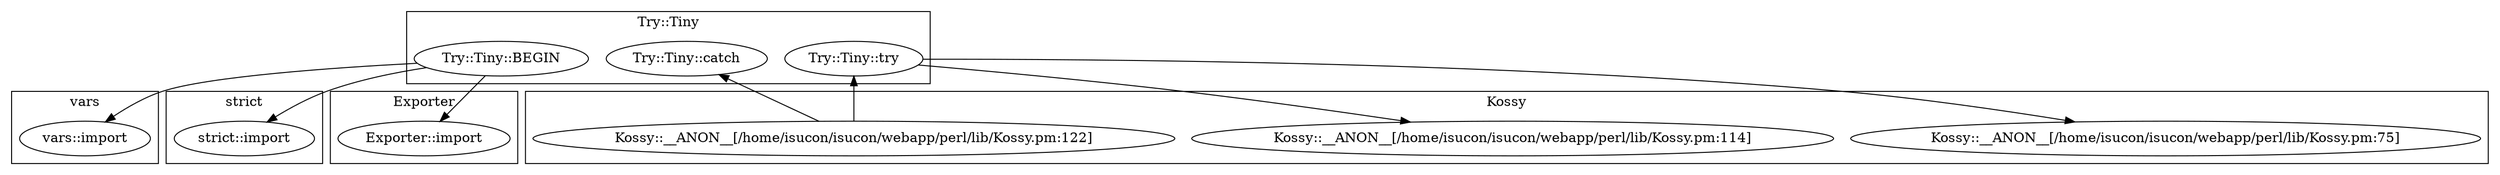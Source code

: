 digraph {
graph [overlap=false]
subgraph cluster_vars {
	label="vars";
	"vars::import";
}
subgraph cluster_strict {
	label="strict";
	"strict::import";
}
subgraph cluster_Exporter {
	label="Exporter";
	"Exporter::import";
}
subgraph cluster_Try_Tiny {
	label="Try::Tiny";
	"Try::Tiny::BEGIN";
	"Try::Tiny::catch";
	"Try::Tiny::try";
}
subgraph cluster_Kossy {
	label="Kossy";
	"Kossy::__ANON__[/home/isucon/isucon/webapp/perl/lib/Kossy.pm:122]";
	"Kossy::__ANON__[/home/isucon/isucon/webapp/perl/lib/Kossy.pm:114]";
	"Kossy::__ANON__[/home/isucon/isucon/webapp/perl/lib/Kossy.pm:75]";
}
"Kossy::__ANON__[/home/isucon/isucon/webapp/perl/lib/Kossy.pm:122]" -> "Try::Tiny::catch";
"Try::Tiny::try" -> "Kossy::__ANON__[/home/isucon/isucon/webapp/perl/lib/Kossy.pm:114]";
"Kossy::__ANON__[/home/isucon/isucon/webapp/perl/lib/Kossy.pm:122]" -> "Try::Tiny::try";
"Try::Tiny::try" -> "Kossy::__ANON__[/home/isucon/isucon/webapp/perl/lib/Kossy.pm:75]";
"Try::Tiny::BEGIN" -> "vars::import";
"Try::Tiny::BEGIN" -> "Exporter::import";
"Try::Tiny::BEGIN" -> "strict::import";
}
